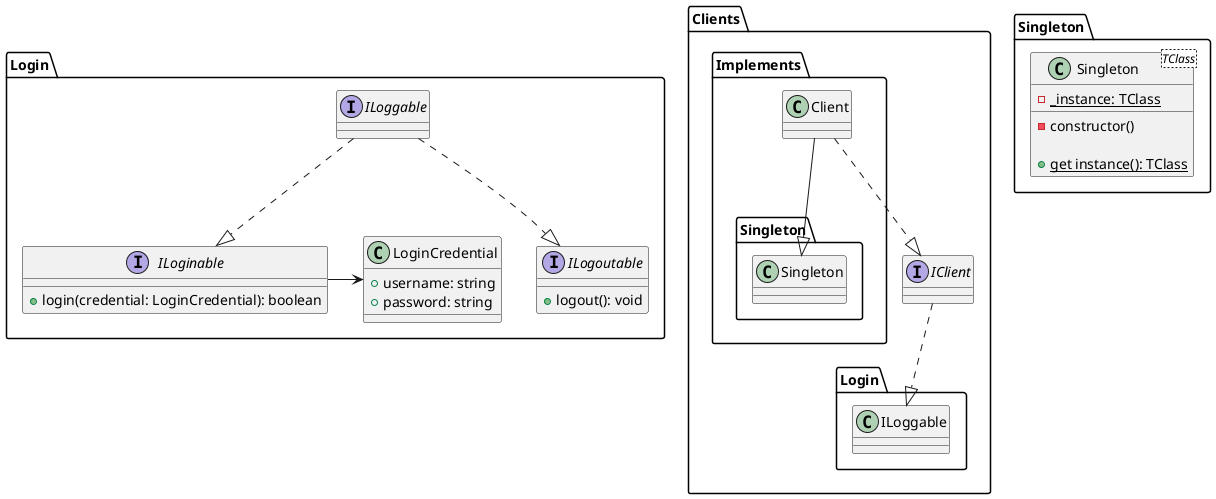 @startuml
namespace Clients {
  interface IClient
  IClient ..|> Login.ILoggable

  namespace Implements {
    class Client
    Client ..|> Clients.IClient
    Client --|> Singleton.Singleton
  }
}

namespace Login {
  interface ILoginable {
    + login(credential: LoginCredential): boolean
  }
  ILoginable -> Login.LoginCredential

  interface ILogoutable {
    + logout(): void
  }

  interface ILoggable
  ILoggable ..|> Login.ILoginable
  ILoggable ..|> Login.ILogoutable

  class LoginCredential {
    + username: string
    + password: string
  }
}

namespace Singleton {
  class Singleton<TClass> {
    - {static} _instance: TClass

    - constructor()

    + {static} get instance(): TClass
  }
}
@enduml